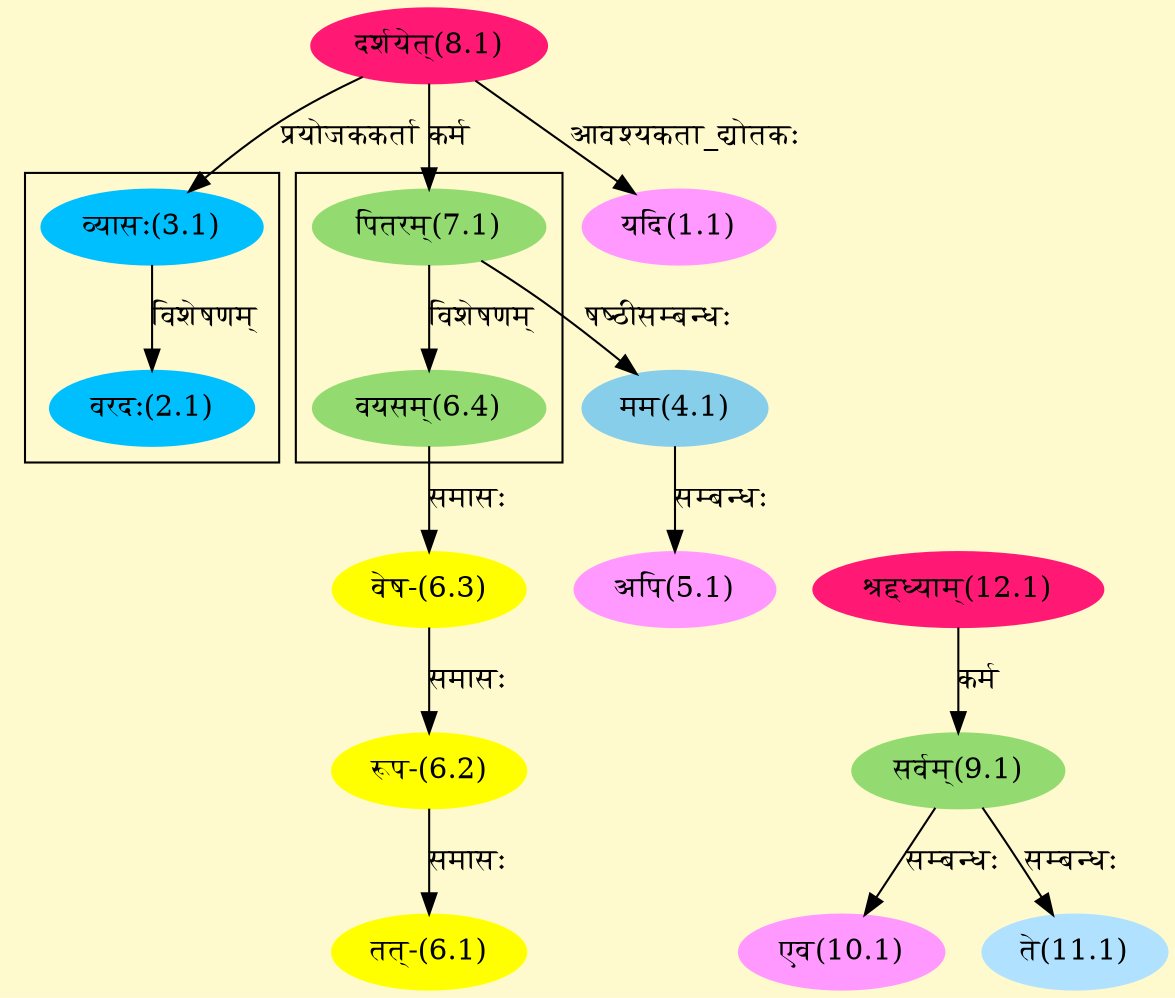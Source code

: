digraph G{
rankdir=BT;
 compound=true;
 bgcolor="lemonchiffon1";

subgraph cluster_1{
Node2_1 [style=filled, color="#00BFFF" label = "वरदः(2.1)"]
Node3_1 [style=filled, color="#00BFFF" label = "व्यासः(3.1)"]

}

subgraph cluster_2{
Node6_4 [style=filled, color="#93DB70" label = "वयसम्(6.4)"]
Node7_1 [style=filled, color="#93DB70" label = "पितरम्(7.1)"]

}
Node1_1 [style=filled, color="#FF99FF" label = "यदि(1.1)"]
Node8_1 [style=filled, color="#FF1975" label = "दर्शयेत्(8.1)"]
Node3_1 [style=filled, color="#00BFFF" label = "व्यासः(3.1)"]
Node4_1 [style=filled, color="#87CEEB" label = "मम(4.1)"]
Node7_1 [style=filled, color="#93DB70" label = "पितरम्(7.1)"]
Node5_1 [style=filled, color="#FF99FF" label = "अपि(5.1)"]
Node6_1 [style=filled, color="#FFFF00" label = "तत्-(6.1)"]
Node6_2 [style=filled, color="#FFFF00" label = "रूप-(6.2)"]
Node6_3 [style=filled, color="#FFFF00" label = "वेष-(6.3)"]
Node6_4 [style=filled, color="#93DB70" label = "वयसम्(6.4)"]
Node9_1 [style=filled, color="#93DB70" label = "सर्वम्(9.1)"]
Node12_1 [style=filled, color="#FF1975" label = "श्रद्दध्याम्(12.1)"]
Node10_1 [style=filled, color="#FF99FF" label = "एव(10.1)"]
Node11_1 [style=filled, color="#B0E2FF" label = "ते(11.1)"]
/* Start of Relations section */

Node1_1 -> Node8_1 [  label="आवश्यकता_द्योतकः"  dir="back" ]
Node2_1 -> Node3_1 [  label="विशेषणम्"  dir="back" ]
Node3_1 -> Node8_1 [  label="प्रयोजककर्ता"  dir="back" ]
Node4_1 -> Node7_1 [  label="षष्ठीसम्बन्धः"  dir="back" ]
Node5_1 -> Node4_1 [  label="सम्बन्धः"  dir="back" ]
Node6_1 -> Node6_2 [  label="समासः"  dir="back" ]
Node6_2 -> Node6_3 [  label="समासः"  dir="back" ]
Node6_3 -> Node6_4 [  label="समासः"  dir="back" ]
Node6_4 -> Node7_1 [  label="विशेषणम्"  dir="back" ]
Node7_1 -> Node8_1 [  label="कर्म"  dir="back" ]
Node9_1 -> Node12_1 [  label="कर्म"  dir="back" ]
Node10_1 -> Node9_1 [  label="सम्बन्धः"  dir="back" ]
Node11_1 -> Node9_1 [  label="सम्बन्धः"  dir="back" ]
}
